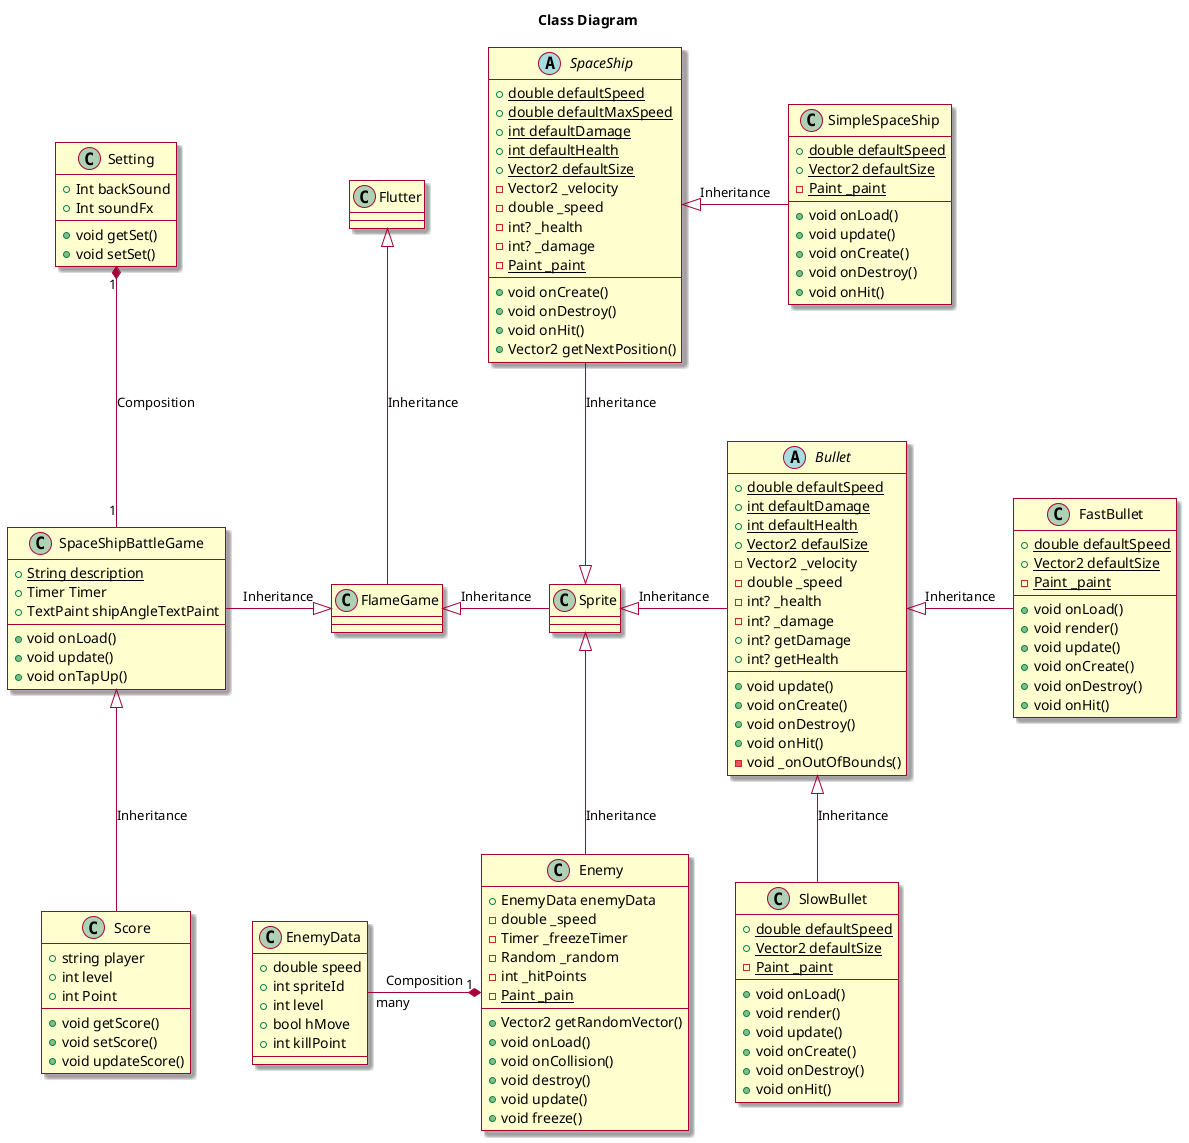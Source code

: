 @startuml

skin rose
title Class Diagram
Class Flutter
Class FlameGame 
class Sprite
Flutter <|-down- FlameGame : Inheritance
FlameGame <|- Sprite : Inheritance
class SpaceShipBattleGame
 {
  {static} +String description
  +Timer Timer
  +TextPaint shipAngleTextPaint
  +void onLoad()
  +void update()
  +void onTapUp() 
}
FlameGame <|-left SpaceShipBattleGame : Inheritance


abstract class SpaceShip {
  {static} +double defaultSpeed
  {static} +double defaultMaxSpeed
  {static} +int defaultDamage
  {static} +int defaultHealth
  {static} +Vector2 defaultSize
  -Vector2 _velocity
  -double _speed
  -int? _health
  -int? _damage
  {static} -Paint _paint
  +void onCreate()
  +void onDestroy()
  +void onHit()
  +Vector2 getNextPosition()
}
Sprite <|-up- SpaceShip : Inheritance
class SimpleSpaceShip {
  {static} +double defaultSpeed
  {static} +Vector2 defaultSize
  {static} -Paint _paint
  +void onLoad()
  +void update()
  +void onCreate()
  +void onDestroy()
  +void onHit()
}
SpaceShip <|- SimpleSpaceShip: Inheritance


abstract class Bullet {
  {static} +double defaultSpeed
  {static} +int defaultDamage
  {static} +int defaultHealth
  {static} +Vector2 defaulSize
  -Vector2 _velocity
  -double _speed
  -int? _health
  -int? _damage
  +int? getDamage
  +int? getHealth
  +void update()
  +void onCreate()
  +void onDestroy()
  +void onHit()
  -void _onOutOfBounds()
}
Sprite <|- Bullet : Inheritance
class SlowBullet {
  {static} +double defaultSpeed
  {static} +Vector2 defaultSize
  {static} -Paint _paint
  +void onLoad()
  +void render()
  +void update()
  +void onCreate()
  +void onDestroy()
  +void onHit()
}
class FastBullet {
  {static} +double defaultSpeed
  {static} +Vector2 defaultSize
  {static} -Paint _paint
  +void onLoad()
  +void render()
  +void update()
  +void onCreate()
  +void onDestroy()
  +void onHit()
}
Bullet <|- FastBullet: Inheritance
Bullet <|-down- SlowBullet: Inheritance


class Enemy {
  +EnemyData enemyData
  -double _speed
  -Timer _freezeTimer
  -Random _random  
  -int _hitPoints
  {static} -Paint _pain
  +Vector2 getRandomVector()
  +void onLoad()
  +void onCollision()
  +void destroy()
  +void update()
  +void freeze()
}
Sprite <|-down- Enemy : Inheritance
class EnemyData {
  +double speed
  +int spriteId
  +int level
  +bool hMove
  +int killPoint
}
Enemy "1" *-left- "many" EnemyData: Composition


Class Score {
  +string player
  +int level
  +int Point
  +void getScore()
  +void setScore()
  +void updateScore()
}
SpaceShipBattleGame <|-down- Score : Inheritance

Class Setting {
  +Int backSound
  +Int soundFx
  +void getSet()
  +void setSet()
}
SpaceShipBattleGame "1" -up-* "1" Setting: Composition

@enduml